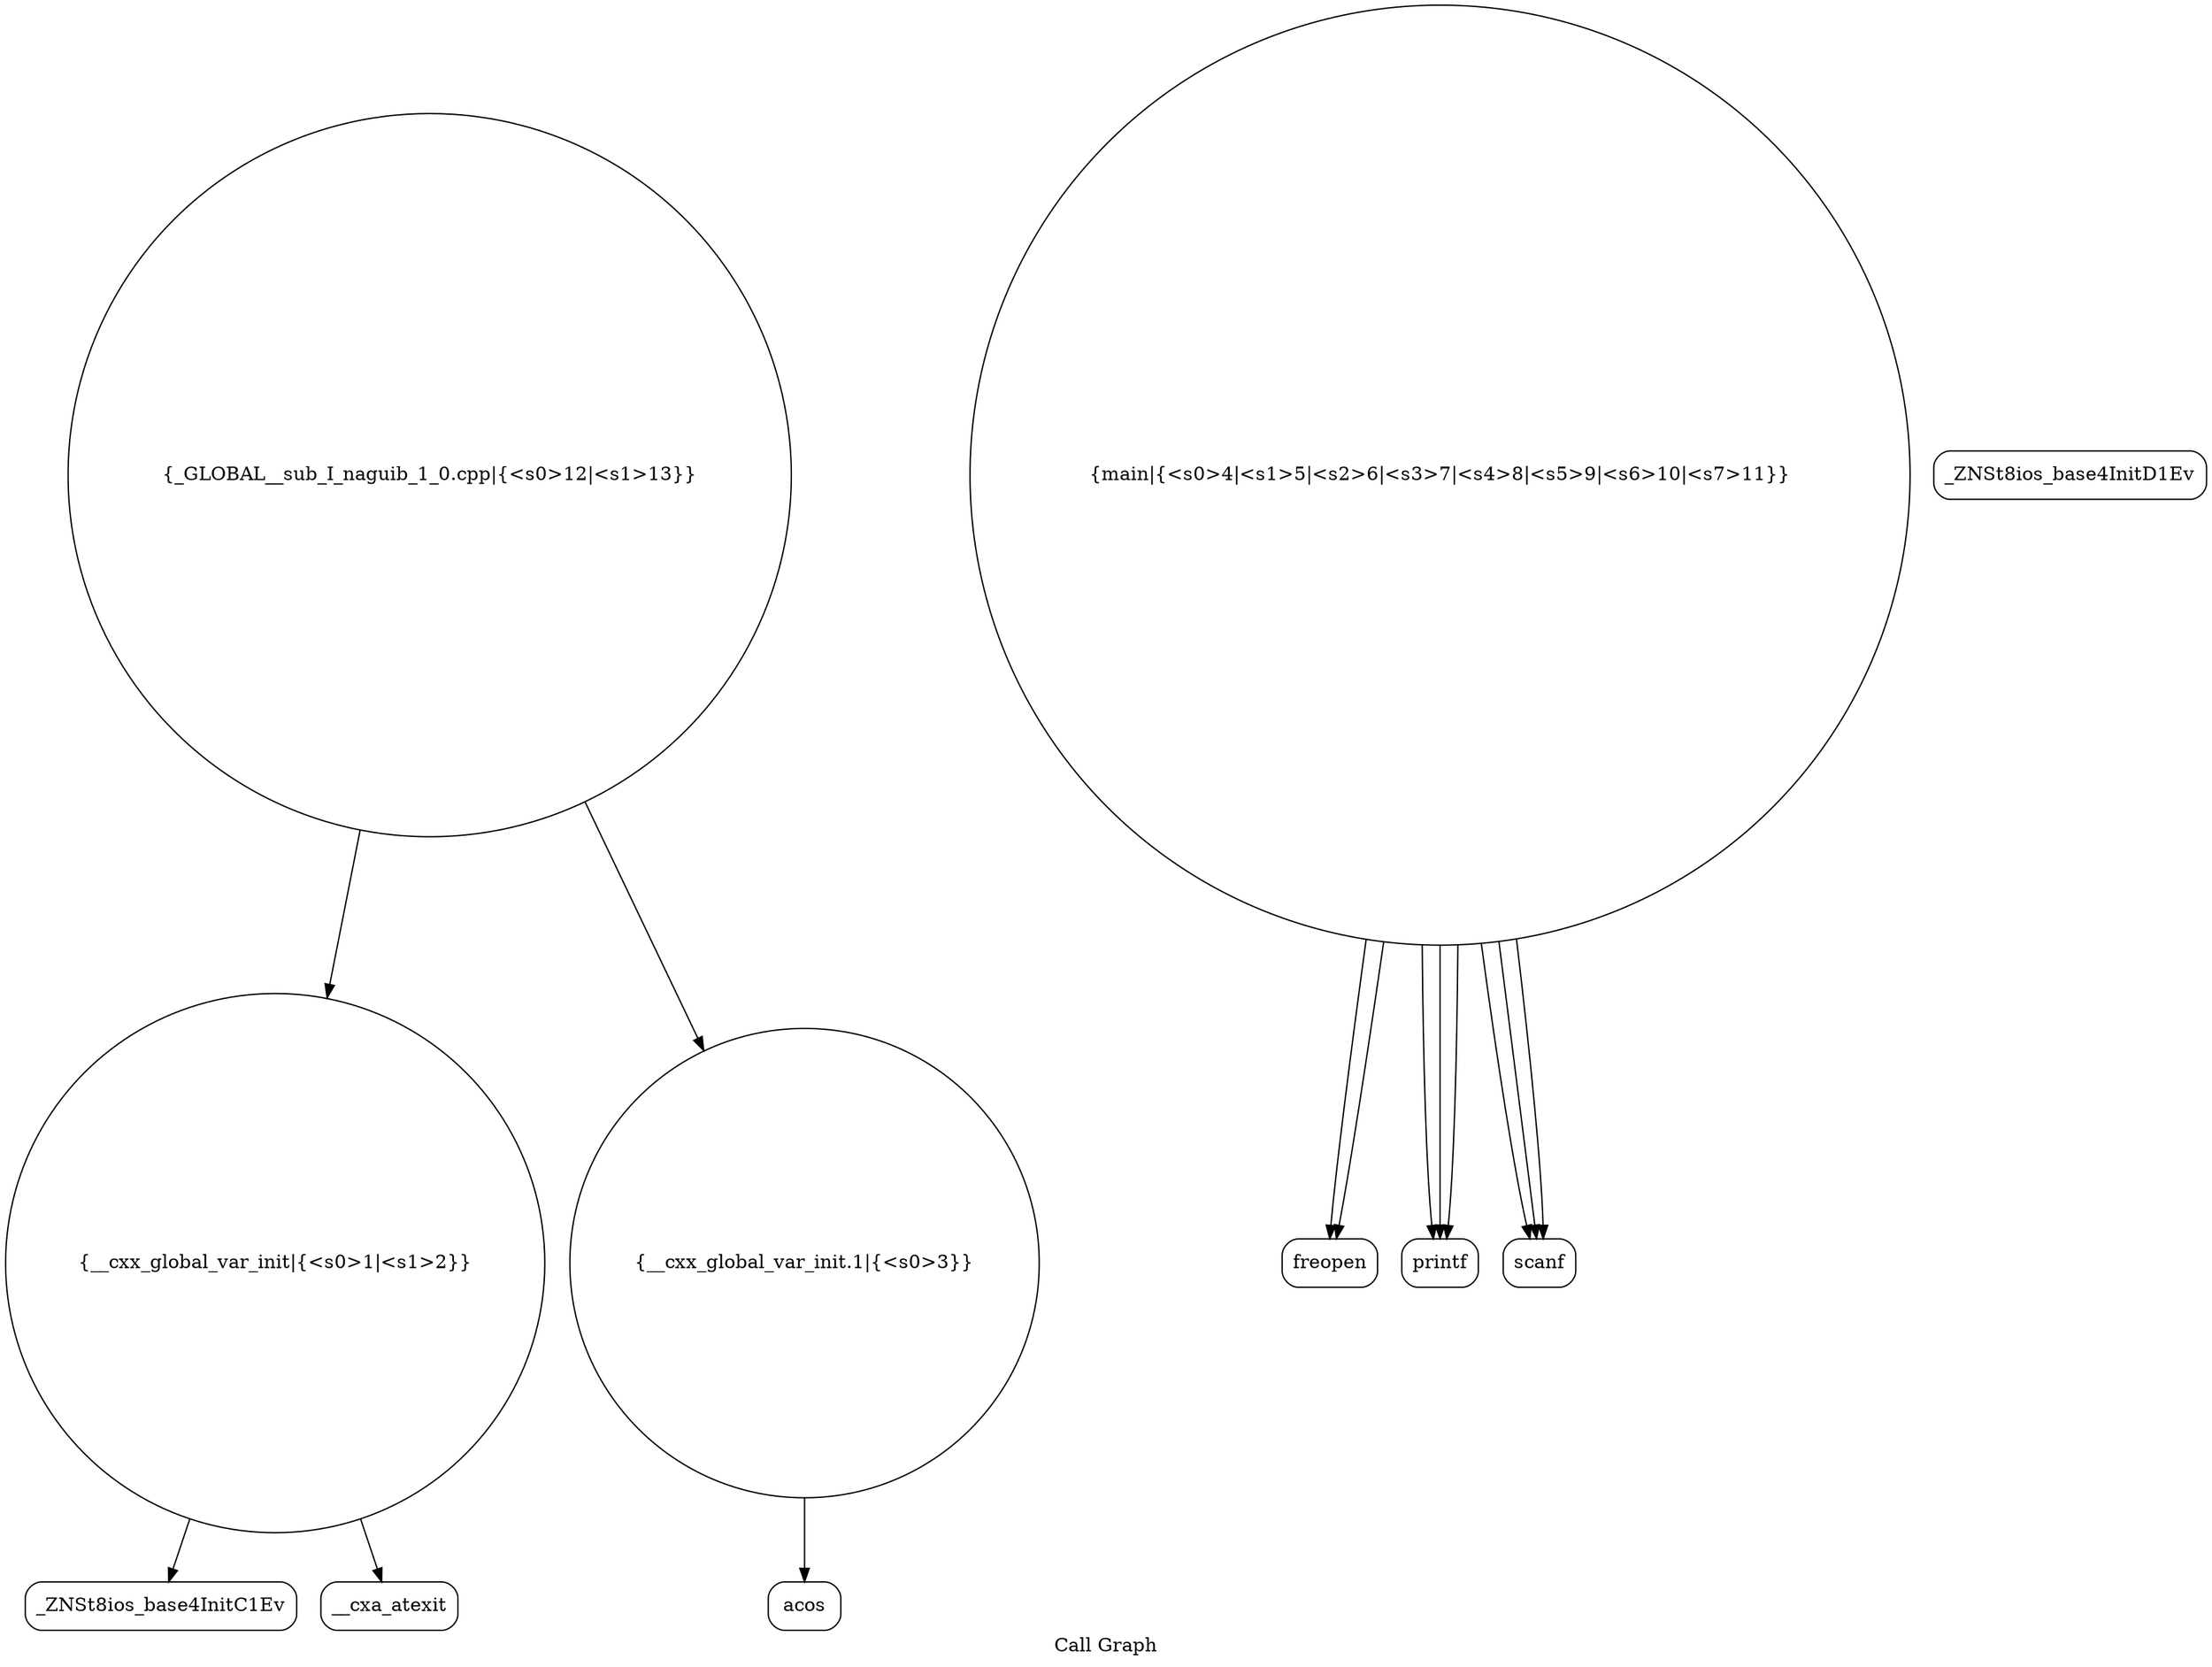 digraph "Call Graph" {
	label="Call Graph";

	Node0x565497962e00 [shape=record,shape=circle,label="{__cxx_global_var_init|{<s0>1|<s1>2}}"];
	Node0x565497962e00:s0 -> Node0x565497963290[color=black];
	Node0x565497962e00:s1 -> Node0x565497963390[color=black];
	Node0x565497963590 [shape=record,shape=Mrecord,label="{freopen}"];
	Node0x565497963310 [shape=record,shape=Mrecord,label="{_ZNSt8ios_base4InitD1Ev}"];
	Node0x565497963690 [shape=record,shape=Mrecord,label="{printf}"];
	Node0x565497963410 [shape=record,shape=circle,label="{__cxx_global_var_init.1|{<s0>3}}"];
	Node0x565497963410:s0 -> Node0x565497963490[color=black];
	Node0x565497963510 [shape=record,shape=circle,label="{main|{<s0>4|<s1>5|<s2>6|<s3>7|<s4>8|<s5>9|<s6>10|<s7>11}}"];
	Node0x565497963510:s0 -> Node0x565497963590[color=black];
	Node0x565497963510:s1 -> Node0x565497963590[color=black];
	Node0x565497963510:s2 -> Node0x565497963610[color=black];
	Node0x565497963510:s3 -> Node0x565497963690[color=black];
	Node0x565497963510:s4 -> Node0x565497963610[color=black];
	Node0x565497963510:s5 -> Node0x565497963610[color=black];
	Node0x565497963510:s6 -> Node0x565497963690[color=black];
	Node0x565497963510:s7 -> Node0x565497963690[color=black];
	Node0x565497963290 [shape=record,shape=Mrecord,label="{_ZNSt8ios_base4InitC1Ev}"];
	Node0x565497963610 [shape=record,shape=Mrecord,label="{scanf}"];
	Node0x565497963390 [shape=record,shape=Mrecord,label="{__cxa_atexit}"];
	Node0x565497963710 [shape=record,shape=circle,label="{_GLOBAL__sub_I_naguib_1_0.cpp|{<s0>12|<s1>13}}"];
	Node0x565497963710:s0 -> Node0x565497962e00[color=black];
	Node0x565497963710:s1 -> Node0x565497963410[color=black];
	Node0x565497963490 [shape=record,shape=Mrecord,label="{acos}"];
}
